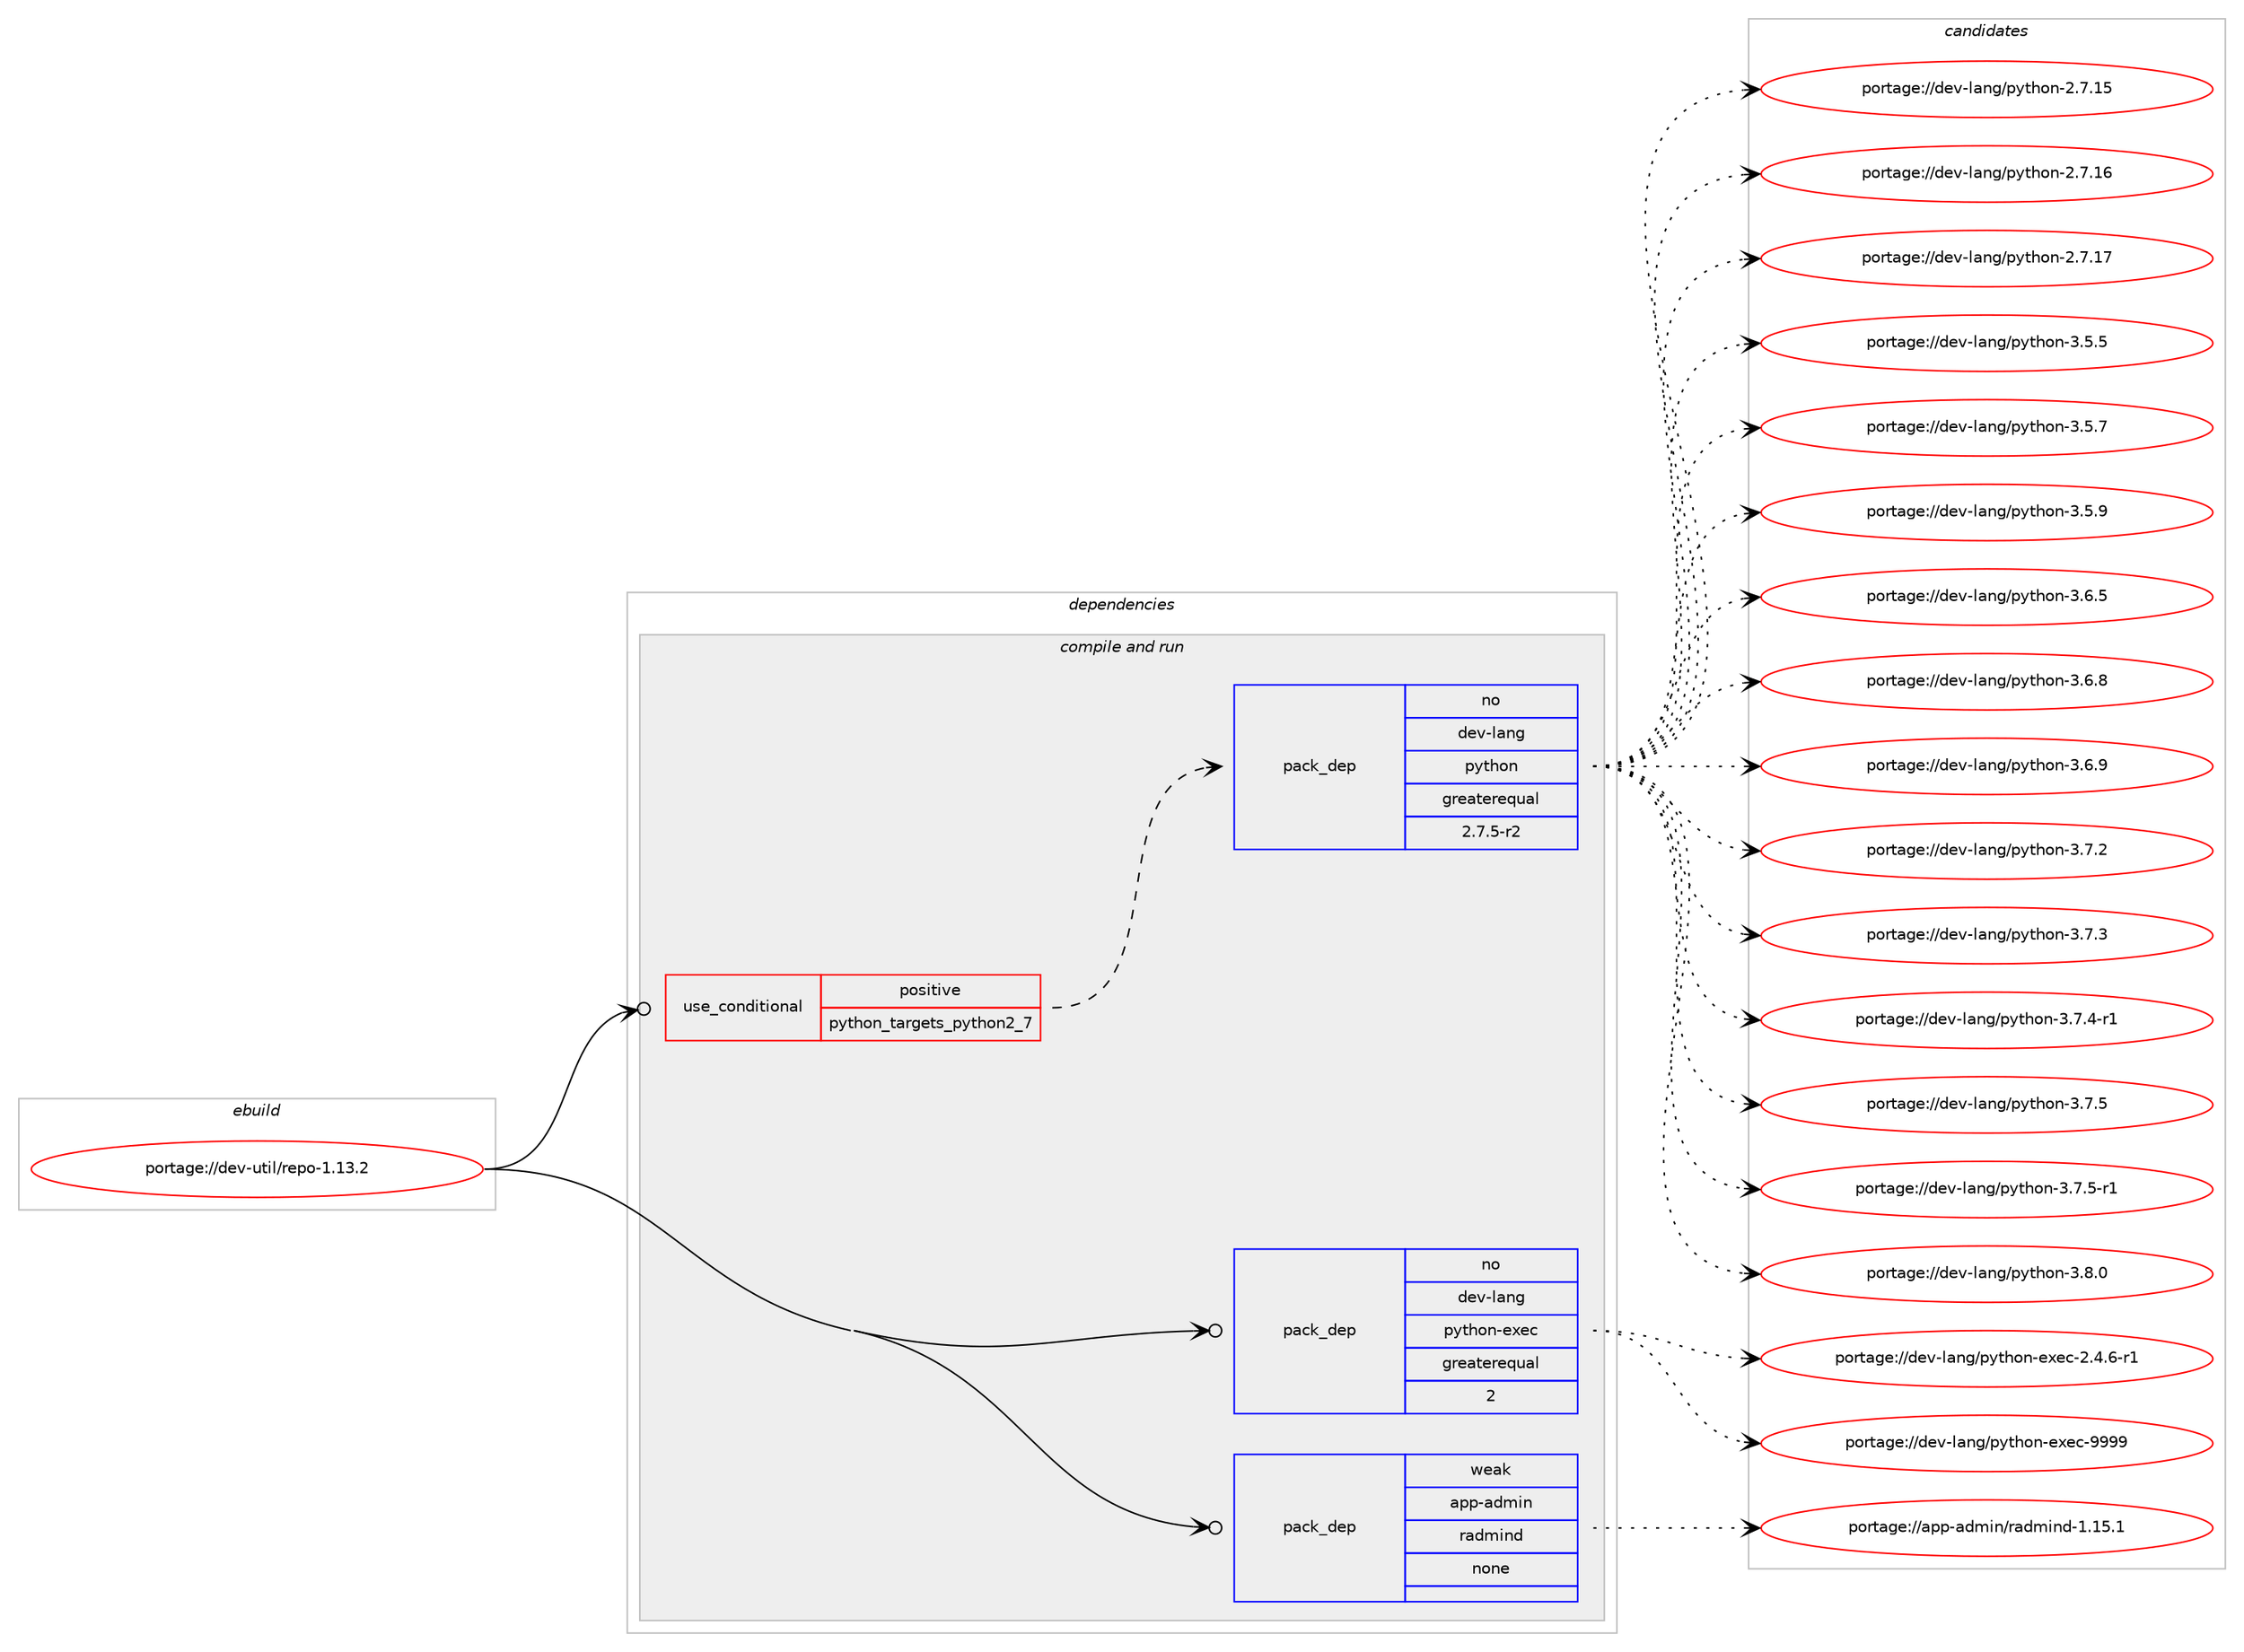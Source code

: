 digraph prolog {

# *************
# Graph options
# *************

newrank=true;
concentrate=true;
compound=true;
graph [rankdir=LR,fontname=Helvetica,fontsize=10,ranksep=1.5];#, ranksep=2.5, nodesep=0.2];
edge  [arrowhead=vee];
node  [fontname=Helvetica,fontsize=10];

# **********
# The ebuild
# **********

subgraph cluster_leftcol {
color=gray;
rank=same;
label=<<i>ebuild</i>>;
id [label="portage://dev-util/repo-1.13.2", color=red, width=4, href="../dev-util/repo-1.13.2.svg"];
}

# ****************
# The dependencies
# ****************

subgraph cluster_midcol {
color=gray;
label=<<i>dependencies</i>>;
subgraph cluster_compile {
fillcolor="#eeeeee";
style=filled;
label=<<i>compile</i>>;
}
subgraph cluster_compileandrun {
fillcolor="#eeeeee";
style=filled;
label=<<i>compile and run</i>>;
subgraph cond71724 {
dependency264958 [label=<<TABLE BORDER="0" CELLBORDER="1" CELLSPACING="0" CELLPADDING="4"><TR><TD ROWSPAN="3" CELLPADDING="10">use_conditional</TD></TR><TR><TD>positive</TD></TR><TR><TD>python_targets_python2_7</TD></TR></TABLE>>, shape=none, color=red];
subgraph pack189535 {
dependency264959 [label=<<TABLE BORDER="0" CELLBORDER="1" CELLSPACING="0" CELLPADDING="4" WIDTH="220"><TR><TD ROWSPAN="6" CELLPADDING="30">pack_dep</TD></TR><TR><TD WIDTH="110">no</TD></TR><TR><TD>dev-lang</TD></TR><TR><TD>python</TD></TR><TR><TD>greaterequal</TD></TR><TR><TD>2.7.5-r2</TD></TR></TABLE>>, shape=none, color=blue];
}
dependency264958:e -> dependency264959:w [weight=20,style="dashed",arrowhead="vee"];
}
id:e -> dependency264958:w [weight=20,style="solid",arrowhead="odotvee"];
subgraph pack189536 {
dependency264960 [label=<<TABLE BORDER="0" CELLBORDER="1" CELLSPACING="0" CELLPADDING="4" WIDTH="220"><TR><TD ROWSPAN="6" CELLPADDING="30">pack_dep</TD></TR><TR><TD WIDTH="110">no</TD></TR><TR><TD>dev-lang</TD></TR><TR><TD>python-exec</TD></TR><TR><TD>greaterequal</TD></TR><TR><TD>2</TD></TR></TABLE>>, shape=none, color=blue];
}
id:e -> dependency264960:w [weight=20,style="solid",arrowhead="odotvee"];
subgraph pack189537 {
dependency264961 [label=<<TABLE BORDER="0" CELLBORDER="1" CELLSPACING="0" CELLPADDING="4" WIDTH="220"><TR><TD ROWSPAN="6" CELLPADDING="30">pack_dep</TD></TR><TR><TD WIDTH="110">weak</TD></TR><TR><TD>app-admin</TD></TR><TR><TD>radmind</TD></TR><TR><TD>none</TD></TR><TR><TD></TD></TR></TABLE>>, shape=none, color=blue];
}
id:e -> dependency264961:w [weight=20,style="solid",arrowhead="odotvee"];
}
subgraph cluster_run {
fillcolor="#eeeeee";
style=filled;
label=<<i>run</i>>;
}
}

# **************
# The candidates
# **************

subgraph cluster_choices {
rank=same;
color=gray;
label=<<i>candidates</i>>;

subgraph choice189535 {
color=black;
nodesep=1;
choiceportage10010111845108971101034711212111610411111045504655464953 [label="portage://dev-lang/python-2.7.15", color=red, width=4,href="../dev-lang/python-2.7.15.svg"];
choiceportage10010111845108971101034711212111610411111045504655464954 [label="portage://dev-lang/python-2.7.16", color=red, width=4,href="../dev-lang/python-2.7.16.svg"];
choiceportage10010111845108971101034711212111610411111045504655464955 [label="portage://dev-lang/python-2.7.17", color=red, width=4,href="../dev-lang/python-2.7.17.svg"];
choiceportage100101118451089711010347112121116104111110455146534653 [label="portage://dev-lang/python-3.5.5", color=red, width=4,href="../dev-lang/python-3.5.5.svg"];
choiceportage100101118451089711010347112121116104111110455146534655 [label="portage://dev-lang/python-3.5.7", color=red, width=4,href="../dev-lang/python-3.5.7.svg"];
choiceportage100101118451089711010347112121116104111110455146534657 [label="portage://dev-lang/python-3.5.9", color=red, width=4,href="../dev-lang/python-3.5.9.svg"];
choiceportage100101118451089711010347112121116104111110455146544653 [label="portage://dev-lang/python-3.6.5", color=red, width=4,href="../dev-lang/python-3.6.5.svg"];
choiceportage100101118451089711010347112121116104111110455146544656 [label="portage://dev-lang/python-3.6.8", color=red, width=4,href="../dev-lang/python-3.6.8.svg"];
choiceportage100101118451089711010347112121116104111110455146544657 [label="portage://dev-lang/python-3.6.9", color=red, width=4,href="../dev-lang/python-3.6.9.svg"];
choiceportage100101118451089711010347112121116104111110455146554650 [label="portage://dev-lang/python-3.7.2", color=red, width=4,href="../dev-lang/python-3.7.2.svg"];
choiceportage100101118451089711010347112121116104111110455146554651 [label="portage://dev-lang/python-3.7.3", color=red, width=4,href="../dev-lang/python-3.7.3.svg"];
choiceportage1001011184510897110103471121211161041111104551465546524511449 [label="portage://dev-lang/python-3.7.4-r1", color=red, width=4,href="../dev-lang/python-3.7.4-r1.svg"];
choiceportage100101118451089711010347112121116104111110455146554653 [label="portage://dev-lang/python-3.7.5", color=red, width=4,href="../dev-lang/python-3.7.5.svg"];
choiceportage1001011184510897110103471121211161041111104551465546534511449 [label="portage://dev-lang/python-3.7.5-r1", color=red, width=4,href="../dev-lang/python-3.7.5-r1.svg"];
choiceportage100101118451089711010347112121116104111110455146564648 [label="portage://dev-lang/python-3.8.0", color=red, width=4,href="../dev-lang/python-3.8.0.svg"];
dependency264959:e -> choiceportage10010111845108971101034711212111610411111045504655464953:w [style=dotted,weight="100"];
dependency264959:e -> choiceportage10010111845108971101034711212111610411111045504655464954:w [style=dotted,weight="100"];
dependency264959:e -> choiceportage10010111845108971101034711212111610411111045504655464955:w [style=dotted,weight="100"];
dependency264959:e -> choiceportage100101118451089711010347112121116104111110455146534653:w [style=dotted,weight="100"];
dependency264959:e -> choiceportage100101118451089711010347112121116104111110455146534655:w [style=dotted,weight="100"];
dependency264959:e -> choiceportage100101118451089711010347112121116104111110455146534657:w [style=dotted,weight="100"];
dependency264959:e -> choiceportage100101118451089711010347112121116104111110455146544653:w [style=dotted,weight="100"];
dependency264959:e -> choiceportage100101118451089711010347112121116104111110455146544656:w [style=dotted,weight="100"];
dependency264959:e -> choiceportage100101118451089711010347112121116104111110455146544657:w [style=dotted,weight="100"];
dependency264959:e -> choiceportage100101118451089711010347112121116104111110455146554650:w [style=dotted,weight="100"];
dependency264959:e -> choiceportage100101118451089711010347112121116104111110455146554651:w [style=dotted,weight="100"];
dependency264959:e -> choiceportage1001011184510897110103471121211161041111104551465546524511449:w [style=dotted,weight="100"];
dependency264959:e -> choiceportage100101118451089711010347112121116104111110455146554653:w [style=dotted,weight="100"];
dependency264959:e -> choiceportage1001011184510897110103471121211161041111104551465546534511449:w [style=dotted,weight="100"];
dependency264959:e -> choiceportage100101118451089711010347112121116104111110455146564648:w [style=dotted,weight="100"];
}
subgraph choice189536 {
color=black;
nodesep=1;
choiceportage10010111845108971101034711212111610411111045101120101994550465246544511449 [label="portage://dev-lang/python-exec-2.4.6-r1", color=red, width=4,href="../dev-lang/python-exec-2.4.6-r1.svg"];
choiceportage10010111845108971101034711212111610411111045101120101994557575757 [label="portage://dev-lang/python-exec-9999", color=red, width=4,href="../dev-lang/python-exec-9999.svg"];
dependency264960:e -> choiceportage10010111845108971101034711212111610411111045101120101994550465246544511449:w [style=dotted,weight="100"];
dependency264960:e -> choiceportage10010111845108971101034711212111610411111045101120101994557575757:w [style=dotted,weight="100"];
}
subgraph choice189537 {
color=black;
nodesep=1;
choiceportage971121124597100109105110471149710010910511010045494649534649 [label="portage://app-admin/radmind-1.15.1", color=red, width=4,href="../app-admin/radmind-1.15.1.svg"];
dependency264961:e -> choiceportage971121124597100109105110471149710010910511010045494649534649:w [style=dotted,weight="100"];
}
}

}

